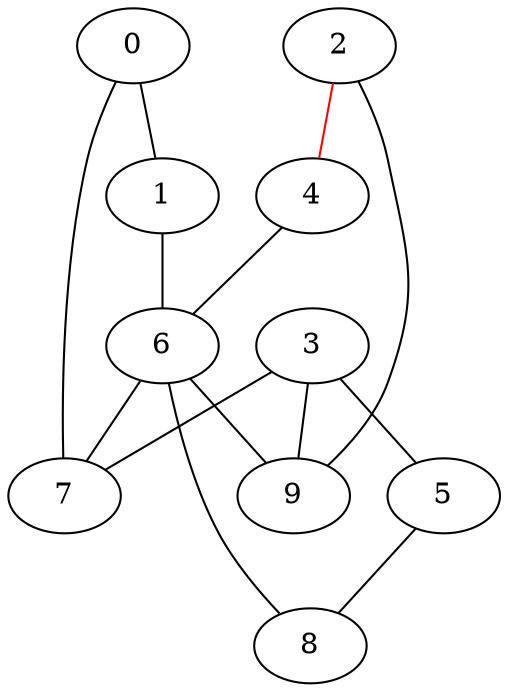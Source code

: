 graph three{
	0 -- 1;
	0 -- 7;
	1 -- 6;
	2 -- 4[color=red];
	2 -- 9;
	3 -- 5;
	3 -- 7;
	3 -- 9;
	4 -- 6;
	5 -- 8;
	6 -- 7;
	6 -- 8;
	6 -- 9;
	7;
	8;
	9
}
